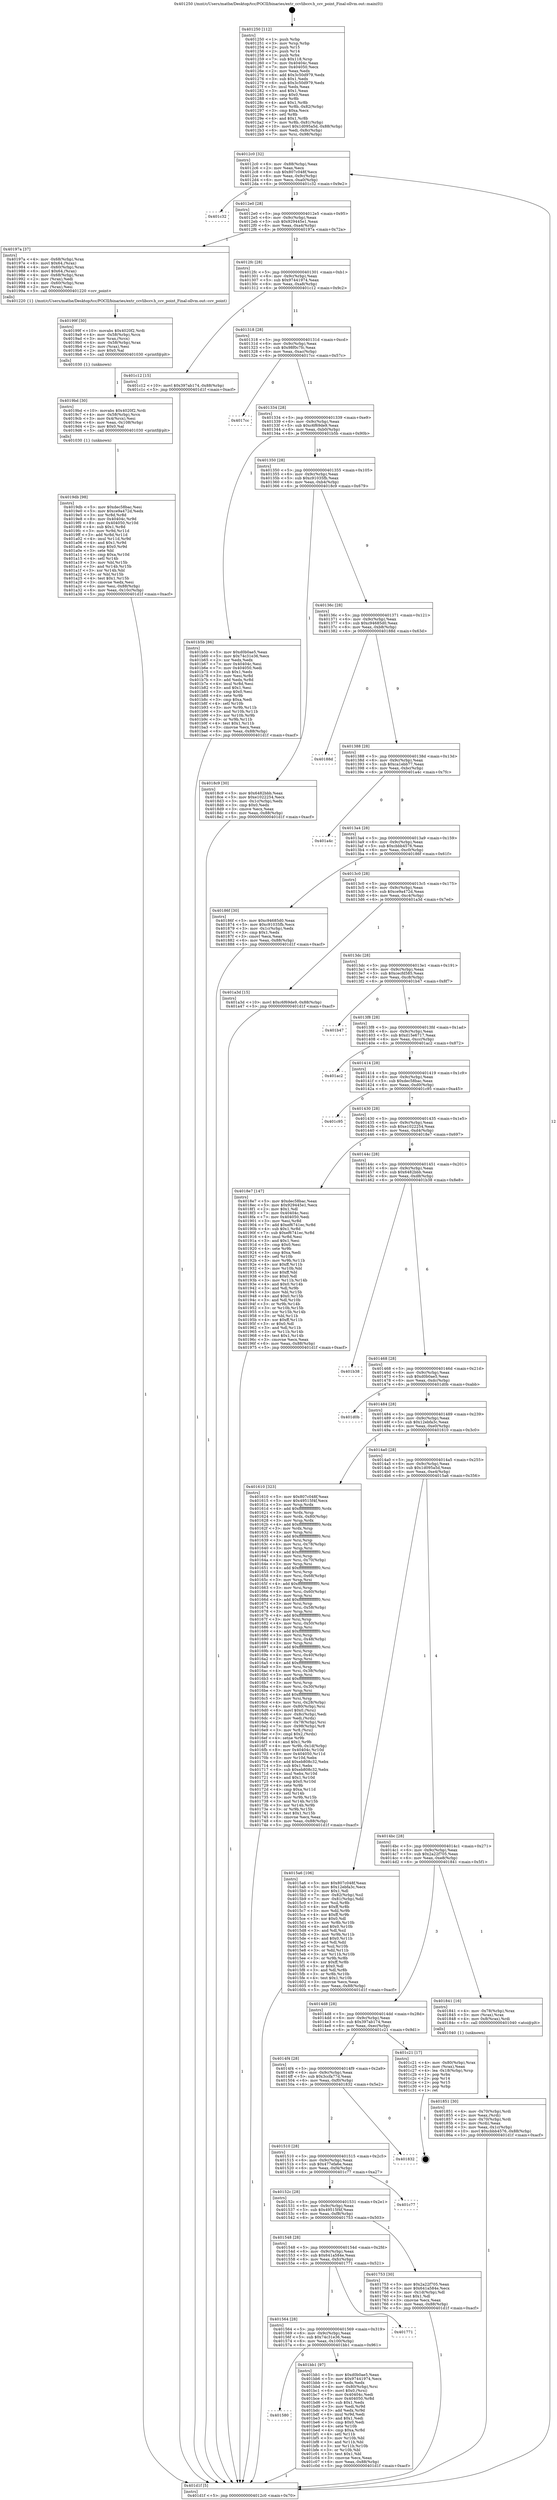 digraph "0x401250" {
  label = "0x401250 (/mnt/c/Users/mathe/Desktop/tcc/POCII/binaries/extr_ccvlibccv.h_ccv_point_Final-ollvm.out::main(0))"
  labelloc = "t"
  node[shape=record]

  Entry [label="",width=0.3,height=0.3,shape=circle,fillcolor=black,style=filled]
  "0x4012c0" [label="{
     0x4012c0 [32]\l
     | [instrs]\l
     &nbsp;&nbsp;0x4012c0 \<+6\>: mov -0x88(%rbp),%eax\l
     &nbsp;&nbsp;0x4012c6 \<+2\>: mov %eax,%ecx\l
     &nbsp;&nbsp;0x4012c8 \<+6\>: sub $0x807c048f,%ecx\l
     &nbsp;&nbsp;0x4012ce \<+6\>: mov %eax,-0x9c(%rbp)\l
     &nbsp;&nbsp;0x4012d4 \<+6\>: mov %ecx,-0xa0(%rbp)\l
     &nbsp;&nbsp;0x4012da \<+6\>: je 0000000000401c32 \<main+0x9e2\>\l
  }"]
  "0x401c32" [label="{
     0x401c32\l
  }", style=dashed]
  "0x4012e0" [label="{
     0x4012e0 [28]\l
     | [instrs]\l
     &nbsp;&nbsp;0x4012e0 \<+5\>: jmp 00000000004012e5 \<main+0x95\>\l
     &nbsp;&nbsp;0x4012e5 \<+6\>: mov -0x9c(%rbp),%eax\l
     &nbsp;&nbsp;0x4012eb \<+5\>: sub $0x929445e1,%eax\l
     &nbsp;&nbsp;0x4012f0 \<+6\>: mov %eax,-0xa4(%rbp)\l
     &nbsp;&nbsp;0x4012f6 \<+6\>: je 000000000040197a \<main+0x72a\>\l
  }"]
  Exit [label="",width=0.3,height=0.3,shape=circle,fillcolor=black,style=filled,peripheries=2]
  "0x40197a" [label="{
     0x40197a [37]\l
     | [instrs]\l
     &nbsp;&nbsp;0x40197a \<+4\>: mov -0x68(%rbp),%rax\l
     &nbsp;&nbsp;0x40197e \<+6\>: movl $0x64,(%rax)\l
     &nbsp;&nbsp;0x401984 \<+4\>: mov -0x60(%rbp),%rax\l
     &nbsp;&nbsp;0x401988 \<+6\>: movl $0x64,(%rax)\l
     &nbsp;&nbsp;0x40198e \<+4\>: mov -0x68(%rbp),%rax\l
     &nbsp;&nbsp;0x401992 \<+2\>: mov (%rax),%edi\l
     &nbsp;&nbsp;0x401994 \<+4\>: mov -0x60(%rbp),%rax\l
     &nbsp;&nbsp;0x401998 \<+2\>: mov (%rax),%esi\l
     &nbsp;&nbsp;0x40199a \<+5\>: call 0000000000401220 \<ccv_point\>\l
     | [calls]\l
     &nbsp;&nbsp;0x401220 \{1\} (/mnt/c/Users/mathe/Desktop/tcc/POCII/binaries/extr_ccvlibccv.h_ccv_point_Final-ollvm.out::ccv_point)\l
  }"]
  "0x4012fc" [label="{
     0x4012fc [28]\l
     | [instrs]\l
     &nbsp;&nbsp;0x4012fc \<+5\>: jmp 0000000000401301 \<main+0xb1\>\l
     &nbsp;&nbsp;0x401301 \<+6\>: mov -0x9c(%rbp),%eax\l
     &nbsp;&nbsp;0x401307 \<+5\>: sub $0x97441974,%eax\l
     &nbsp;&nbsp;0x40130c \<+6\>: mov %eax,-0xa8(%rbp)\l
     &nbsp;&nbsp;0x401312 \<+6\>: je 0000000000401c12 \<main+0x9c2\>\l
  }"]
  "0x401580" [label="{
     0x401580\l
  }", style=dashed]
  "0x401c12" [label="{
     0x401c12 [15]\l
     | [instrs]\l
     &nbsp;&nbsp;0x401c12 \<+10\>: movl $0x397ab174,-0x88(%rbp)\l
     &nbsp;&nbsp;0x401c1c \<+5\>: jmp 0000000000401d1f \<main+0xacf\>\l
  }"]
  "0x401318" [label="{
     0x401318 [28]\l
     | [instrs]\l
     &nbsp;&nbsp;0x401318 \<+5\>: jmp 000000000040131d \<main+0xcd\>\l
     &nbsp;&nbsp;0x40131d \<+6\>: mov -0x9c(%rbp),%eax\l
     &nbsp;&nbsp;0x401323 \<+5\>: sub $0x98f0c7fc,%eax\l
     &nbsp;&nbsp;0x401328 \<+6\>: mov %eax,-0xac(%rbp)\l
     &nbsp;&nbsp;0x40132e \<+6\>: je 00000000004017cc \<main+0x57c\>\l
  }"]
  "0x401bb1" [label="{
     0x401bb1 [97]\l
     | [instrs]\l
     &nbsp;&nbsp;0x401bb1 \<+5\>: mov $0xd0b0ae5,%eax\l
     &nbsp;&nbsp;0x401bb6 \<+5\>: mov $0x97441974,%ecx\l
     &nbsp;&nbsp;0x401bbb \<+2\>: xor %edx,%edx\l
     &nbsp;&nbsp;0x401bbd \<+4\>: mov -0x80(%rbp),%rsi\l
     &nbsp;&nbsp;0x401bc1 \<+6\>: movl $0x0,(%rsi)\l
     &nbsp;&nbsp;0x401bc7 \<+7\>: mov 0x40404c,%edi\l
     &nbsp;&nbsp;0x401bce \<+8\>: mov 0x404050,%r8d\l
     &nbsp;&nbsp;0x401bd6 \<+3\>: sub $0x1,%edx\l
     &nbsp;&nbsp;0x401bd9 \<+3\>: mov %edi,%r9d\l
     &nbsp;&nbsp;0x401bdc \<+3\>: add %edx,%r9d\l
     &nbsp;&nbsp;0x401bdf \<+4\>: imul %r9d,%edi\l
     &nbsp;&nbsp;0x401be3 \<+3\>: and $0x1,%edi\l
     &nbsp;&nbsp;0x401be6 \<+3\>: cmp $0x0,%edi\l
     &nbsp;&nbsp;0x401be9 \<+4\>: sete %r10b\l
     &nbsp;&nbsp;0x401bed \<+4\>: cmp $0xa,%r8d\l
     &nbsp;&nbsp;0x401bf1 \<+4\>: setl %r11b\l
     &nbsp;&nbsp;0x401bf5 \<+3\>: mov %r10b,%bl\l
     &nbsp;&nbsp;0x401bf8 \<+3\>: and %r11b,%bl\l
     &nbsp;&nbsp;0x401bfb \<+3\>: xor %r11b,%r10b\l
     &nbsp;&nbsp;0x401bfe \<+3\>: or %r10b,%bl\l
     &nbsp;&nbsp;0x401c01 \<+3\>: test $0x1,%bl\l
     &nbsp;&nbsp;0x401c04 \<+3\>: cmovne %ecx,%eax\l
     &nbsp;&nbsp;0x401c07 \<+6\>: mov %eax,-0x88(%rbp)\l
     &nbsp;&nbsp;0x401c0d \<+5\>: jmp 0000000000401d1f \<main+0xacf\>\l
  }"]
  "0x4017cc" [label="{
     0x4017cc\l
  }", style=dashed]
  "0x401334" [label="{
     0x401334 [28]\l
     | [instrs]\l
     &nbsp;&nbsp;0x401334 \<+5\>: jmp 0000000000401339 \<main+0xe9\>\l
     &nbsp;&nbsp;0x401339 \<+6\>: mov -0x9c(%rbp),%eax\l
     &nbsp;&nbsp;0x40133f \<+5\>: sub $0xc6f69de9,%eax\l
     &nbsp;&nbsp;0x401344 \<+6\>: mov %eax,-0xb0(%rbp)\l
     &nbsp;&nbsp;0x40134a \<+6\>: je 0000000000401b5b \<main+0x90b\>\l
  }"]
  "0x401564" [label="{
     0x401564 [28]\l
     | [instrs]\l
     &nbsp;&nbsp;0x401564 \<+5\>: jmp 0000000000401569 \<main+0x319\>\l
     &nbsp;&nbsp;0x401569 \<+6\>: mov -0x9c(%rbp),%eax\l
     &nbsp;&nbsp;0x40156f \<+5\>: sub $0x74c31e36,%eax\l
     &nbsp;&nbsp;0x401574 \<+6\>: mov %eax,-0x100(%rbp)\l
     &nbsp;&nbsp;0x40157a \<+6\>: je 0000000000401bb1 \<main+0x961\>\l
  }"]
  "0x401b5b" [label="{
     0x401b5b [86]\l
     | [instrs]\l
     &nbsp;&nbsp;0x401b5b \<+5\>: mov $0xd0b0ae5,%eax\l
     &nbsp;&nbsp;0x401b60 \<+5\>: mov $0x74c31e36,%ecx\l
     &nbsp;&nbsp;0x401b65 \<+2\>: xor %edx,%edx\l
     &nbsp;&nbsp;0x401b67 \<+7\>: mov 0x40404c,%esi\l
     &nbsp;&nbsp;0x401b6e \<+7\>: mov 0x404050,%edi\l
     &nbsp;&nbsp;0x401b75 \<+3\>: sub $0x1,%edx\l
     &nbsp;&nbsp;0x401b78 \<+3\>: mov %esi,%r8d\l
     &nbsp;&nbsp;0x401b7b \<+3\>: add %edx,%r8d\l
     &nbsp;&nbsp;0x401b7e \<+4\>: imul %r8d,%esi\l
     &nbsp;&nbsp;0x401b82 \<+3\>: and $0x1,%esi\l
     &nbsp;&nbsp;0x401b85 \<+3\>: cmp $0x0,%esi\l
     &nbsp;&nbsp;0x401b88 \<+4\>: sete %r9b\l
     &nbsp;&nbsp;0x401b8c \<+3\>: cmp $0xa,%edi\l
     &nbsp;&nbsp;0x401b8f \<+4\>: setl %r10b\l
     &nbsp;&nbsp;0x401b93 \<+3\>: mov %r9b,%r11b\l
     &nbsp;&nbsp;0x401b96 \<+3\>: and %r10b,%r11b\l
     &nbsp;&nbsp;0x401b99 \<+3\>: xor %r10b,%r9b\l
     &nbsp;&nbsp;0x401b9c \<+3\>: or %r9b,%r11b\l
     &nbsp;&nbsp;0x401b9f \<+4\>: test $0x1,%r11b\l
     &nbsp;&nbsp;0x401ba3 \<+3\>: cmovne %ecx,%eax\l
     &nbsp;&nbsp;0x401ba6 \<+6\>: mov %eax,-0x88(%rbp)\l
     &nbsp;&nbsp;0x401bac \<+5\>: jmp 0000000000401d1f \<main+0xacf\>\l
  }"]
  "0x401350" [label="{
     0x401350 [28]\l
     | [instrs]\l
     &nbsp;&nbsp;0x401350 \<+5\>: jmp 0000000000401355 \<main+0x105\>\l
     &nbsp;&nbsp;0x401355 \<+6\>: mov -0x9c(%rbp),%eax\l
     &nbsp;&nbsp;0x40135b \<+5\>: sub $0xc91035fb,%eax\l
     &nbsp;&nbsp;0x401360 \<+6\>: mov %eax,-0xb4(%rbp)\l
     &nbsp;&nbsp;0x401366 \<+6\>: je 00000000004018c9 \<main+0x679\>\l
  }"]
  "0x401771" [label="{
     0x401771\l
  }", style=dashed]
  "0x4018c9" [label="{
     0x4018c9 [30]\l
     | [instrs]\l
     &nbsp;&nbsp;0x4018c9 \<+5\>: mov $0x6482bbb,%eax\l
     &nbsp;&nbsp;0x4018ce \<+5\>: mov $0xe1022254,%ecx\l
     &nbsp;&nbsp;0x4018d3 \<+3\>: mov -0x1c(%rbp),%edx\l
     &nbsp;&nbsp;0x4018d6 \<+3\>: cmp $0x0,%edx\l
     &nbsp;&nbsp;0x4018d9 \<+3\>: cmove %ecx,%eax\l
     &nbsp;&nbsp;0x4018dc \<+6\>: mov %eax,-0x88(%rbp)\l
     &nbsp;&nbsp;0x4018e2 \<+5\>: jmp 0000000000401d1f \<main+0xacf\>\l
  }"]
  "0x40136c" [label="{
     0x40136c [28]\l
     | [instrs]\l
     &nbsp;&nbsp;0x40136c \<+5\>: jmp 0000000000401371 \<main+0x121\>\l
     &nbsp;&nbsp;0x401371 \<+6\>: mov -0x9c(%rbp),%eax\l
     &nbsp;&nbsp;0x401377 \<+5\>: sub $0xc94685d0,%eax\l
     &nbsp;&nbsp;0x40137c \<+6\>: mov %eax,-0xb8(%rbp)\l
     &nbsp;&nbsp;0x401382 \<+6\>: je 000000000040188d \<main+0x63d\>\l
  }"]
  "0x4019db" [label="{
     0x4019db [98]\l
     | [instrs]\l
     &nbsp;&nbsp;0x4019db \<+5\>: mov $0xdec58bac,%esi\l
     &nbsp;&nbsp;0x4019e0 \<+5\>: mov $0xce9a472d,%edx\l
     &nbsp;&nbsp;0x4019e5 \<+3\>: xor %r8d,%r8d\l
     &nbsp;&nbsp;0x4019e8 \<+8\>: mov 0x40404c,%r9d\l
     &nbsp;&nbsp;0x4019f0 \<+8\>: mov 0x404050,%r10d\l
     &nbsp;&nbsp;0x4019f8 \<+4\>: sub $0x1,%r8d\l
     &nbsp;&nbsp;0x4019fc \<+3\>: mov %r9d,%r11d\l
     &nbsp;&nbsp;0x4019ff \<+3\>: add %r8d,%r11d\l
     &nbsp;&nbsp;0x401a02 \<+4\>: imul %r11d,%r9d\l
     &nbsp;&nbsp;0x401a06 \<+4\>: and $0x1,%r9d\l
     &nbsp;&nbsp;0x401a0a \<+4\>: cmp $0x0,%r9d\l
     &nbsp;&nbsp;0x401a0e \<+3\>: sete %bl\l
     &nbsp;&nbsp;0x401a11 \<+4\>: cmp $0xa,%r10d\l
     &nbsp;&nbsp;0x401a15 \<+4\>: setl %r14b\l
     &nbsp;&nbsp;0x401a19 \<+3\>: mov %bl,%r15b\l
     &nbsp;&nbsp;0x401a1c \<+3\>: and %r14b,%r15b\l
     &nbsp;&nbsp;0x401a1f \<+3\>: xor %r14b,%bl\l
     &nbsp;&nbsp;0x401a22 \<+3\>: or %bl,%r15b\l
     &nbsp;&nbsp;0x401a25 \<+4\>: test $0x1,%r15b\l
     &nbsp;&nbsp;0x401a29 \<+3\>: cmovne %edx,%esi\l
     &nbsp;&nbsp;0x401a2c \<+6\>: mov %esi,-0x88(%rbp)\l
     &nbsp;&nbsp;0x401a32 \<+6\>: mov %eax,-0x10c(%rbp)\l
     &nbsp;&nbsp;0x401a38 \<+5\>: jmp 0000000000401d1f \<main+0xacf\>\l
  }"]
  "0x40188d" [label="{
     0x40188d\l
  }", style=dashed]
  "0x401388" [label="{
     0x401388 [28]\l
     | [instrs]\l
     &nbsp;&nbsp;0x401388 \<+5\>: jmp 000000000040138d \<main+0x13d\>\l
     &nbsp;&nbsp;0x40138d \<+6\>: mov -0x9c(%rbp),%eax\l
     &nbsp;&nbsp;0x401393 \<+5\>: sub $0xca1ebb77,%eax\l
     &nbsp;&nbsp;0x401398 \<+6\>: mov %eax,-0xbc(%rbp)\l
     &nbsp;&nbsp;0x40139e \<+6\>: je 0000000000401a4c \<main+0x7fc\>\l
  }"]
  "0x4019bd" [label="{
     0x4019bd [30]\l
     | [instrs]\l
     &nbsp;&nbsp;0x4019bd \<+10\>: movabs $0x4020f2,%rdi\l
     &nbsp;&nbsp;0x4019c7 \<+4\>: mov -0x58(%rbp),%rcx\l
     &nbsp;&nbsp;0x4019cb \<+3\>: mov 0x4(%rcx),%esi\l
     &nbsp;&nbsp;0x4019ce \<+6\>: mov %eax,-0x108(%rbp)\l
     &nbsp;&nbsp;0x4019d4 \<+2\>: mov $0x0,%al\l
     &nbsp;&nbsp;0x4019d6 \<+5\>: call 0000000000401030 \<printf@plt\>\l
     | [calls]\l
     &nbsp;&nbsp;0x401030 \{1\} (unknown)\l
  }"]
  "0x401a4c" [label="{
     0x401a4c\l
  }", style=dashed]
  "0x4013a4" [label="{
     0x4013a4 [28]\l
     | [instrs]\l
     &nbsp;&nbsp;0x4013a4 \<+5\>: jmp 00000000004013a9 \<main+0x159\>\l
     &nbsp;&nbsp;0x4013a9 \<+6\>: mov -0x9c(%rbp),%eax\l
     &nbsp;&nbsp;0x4013af \<+5\>: sub $0xcbbb4576,%eax\l
     &nbsp;&nbsp;0x4013b4 \<+6\>: mov %eax,-0xc0(%rbp)\l
     &nbsp;&nbsp;0x4013ba \<+6\>: je 000000000040186f \<main+0x61f\>\l
  }"]
  "0x40199f" [label="{
     0x40199f [30]\l
     | [instrs]\l
     &nbsp;&nbsp;0x40199f \<+10\>: movabs $0x4020f2,%rdi\l
     &nbsp;&nbsp;0x4019a9 \<+4\>: mov -0x58(%rbp),%rcx\l
     &nbsp;&nbsp;0x4019ad \<+3\>: mov %rax,(%rcx)\l
     &nbsp;&nbsp;0x4019b0 \<+4\>: mov -0x58(%rbp),%rax\l
     &nbsp;&nbsp;0x4019b4 \<+2\>: mov (%rax),%esi\l
     &nbsp;&nbsp;0x4019b6 \<+2\>: mov $0x0,%al\l
     &nbsp;&nbsp;0x4019b8 \<+5\>: call 0000000000401030 \<printf@plt\>\l
     | [calls]\l
     &nbsp;&nbsp;0x401030 \{1\} (unknown)\l
  }"]
  "0x40186f" [label="{
     0x40186f [30]\l
     | [instrs]\l
     &nbsp;&nbsp;0x40186f \<+5\>: mov $0xc94685d0,%eax\l
     &nbsp;&nbsp;0x401874 \<+5\>: mov $0xc91035fb,%ecx\l
     &nbsp;&nbsp;0x401879 \<+3\>: mov -0x1c(%rbp),%edx\l
     &nbsp;&nbsp;0x40187c \<+3\>: cmp $0x1,%edx\l
     &nbsp;&nbsp;0x40187f \<+3\>: cmovl %ecx,%eax\l
     &nbsp;&nbsp;0x401882 \<+6\>: mov %eax,-0x88(%rbp)\l
     &nbsp;&nbsp;0x401888 \<+5\>: jmp 0000000000401d1f \<main+0xacf\>\l
  }"]
  "0x4013c0" [label="{
     0x4013c0 [28]\l
     | [instrs]\l
     &nbsp;&nbsp;0x4013c0 \<+5\>: jmp 00000000004013c5 \<main+0x175\>\l
     &nbsp;&nbsp;0x4013c5 \<+6\>: mov -0x9c(%rbp),%eax\l
     &nbsp;&nbsp;0x4013cb \<+5\>: sub $0xce9a472d,%eax\l
     &nbsp;&nbsp;0x4013d0 \<+6\>: mov %eax,-0xc4(%rbp)\l
     &nbsp;&nbsp;0x4013d6 \<+6\>: je 0000000000401a3d \<main+0x7ed\>\l
  }"]
  "0x401851" [label="{
     0x401851 [30]\l
     | [instrs]\l
     &nbsp;&nbsp;0x401851 \<+4\>: mov -0x70(%rbp),%rdi\l
     &nbsp;&nbsp;0x401855 \<+2\>: mov %eax,(%rdi)\l
     &nbsp;&nbsp;0x401857 \<+4\>: mov -0x70(%rbp),%rdi\l
     &nbsp;&nbsp;0x40185b \<+2\>: mov (%rdi),%eax\l
     &nbsp;&nbsp;0x40185d \<+3\>: mov %eax,-0x1c(%rbp)\l
     &nbsp;&nbsp;0x401860 \<+10\>: movl $0xcbbb4576,-0x88(%rbp)\l
     &nbsp;&nbsp;0x40186a \<+5\>: jmp 0000000000401d1f \<main+0xacf\>\l
  }"]
  "0x401a3d" [label="{
     0x401a3d [15]\l
     | [instrs]\l
     &nbsp;&nbsp;0x401a3d \<+10\>: movl $0xc6f69de9,-0x88(%rbp)\l
     &nbsp;&nbsp;0x401a47 \<+5\>: jmp 0000000000401d1f \<main+0xacf\>\l
  }"]
  "0x4013dc" [label="{
     0x4013dc [28]\l
     | [instrs]\l
     &nbsp;&nbsp;0x4013dc \<+5\>: jmp 00000000004013e1 \<main+0x191\>\l
     &nbsp;&nbsp;0x4013e1 \<+6\>: mov -0x9c(%rbp),%eax\l
     &nbsp;&nbsp;0x4013e7 \<+5\>: sub $0xcecfd585,%eax\l
     &nbsp;&nbsp;0x4013ec \<+6\>: mov %eax,-0xc8(%rbp)\l
     &nbsp;&nbsp;0x4013f2 \<+6\>: je 0000000000401b47 \<main+0x8f7\>\l
  }"]
  "0x401548" [label="{
     0x401548 [28]\l
     | [instrs]\l
     &nbsp;&nbsp;0x401548 \<+5\>: jmp 000000000040154d \<main+0x2fd\>\l
     &nbsp;&nbsp;0x40154d \<+6\>: mov -0x9c(%rbp),%eax\l
     &nbsp;&nbsp;0x401553 \<+5\>: sub $0x641a584e,%eax\l
     &nbsp;&nbsp;0x401558 \<+6\>: mov %eax,-0xfc(%rbp)\l
     &nbsp;&nbsp;0x40155e \<+6\>: je 0000000000401771 \<main+0x521\>\l
  }"]
  "0x401b47" [label="{
     0x401b47\l
  }", style=dashed]
  "0x4013f8" [label="{
     0x4013f8 [28]\l
     | [instrs]\l
     &nbsp;&nbsp;0x4013f8 \<+5\>: jmp 00000000004013fd \<main+0x1ad\>\l
     &nbsp;&nbsp;0x4013fd \<+6\>: mov -0x9c(%rbp),%eax\l
     &nbsp;&nbsp;0x401403 \<+5\>: sub $0xd15e6717,%eax\l
     &nbsp;&nbsp;0x401408 \<+6\>: mov %eax,-0xcc(%rbp)\l
     &nbsp;&nbsp;0x40140e \<+6\>: je 0000000000401ac2 \<main+0x872\>\l
  }"]
  "0x401753" [label="{
     0x401753 [30]\l
     | [instrs]\l
     &nbsp;&nbsp;0x401753 \<+5\>: mov $0x2a22f705,%eax\l
     &nbsp;&nbsp;0x401758 \<+5\>: mov $0x641a584e,%ecx\l
     &nbsp;&nbsp;0x40175d \<+3\>: mov -0x1d(%rbp),%dl\l
     &nbsp;&nbsp;0x401760 \<+3\>: test $0x1,%dl\l
     &nbsp;&nbsp;0x401763 \<+3\>: cmovne %ecx,%eax\l
     &nbsp;&nbsp;0x401766 \<+6\>: mov %eax,-0x88(%rbp)\l
     &nbsp;&nbsp;0x40176c \<+5\>: jmp 0000000000401d1f \<main+0xacf\>\l
  }"]
  "0x401ac2" [label="{
     0x401ac2\l
  }", style=dashed]
  "0x401414" [label="{
     0x401414 [28]\l
     | [instrs]\l
     &nbsp;&nbsp;0x401414 \<+5\>: jmp 0000000000401419 \<main+0x1c9\>\l
     &nbsp;&nbsp;0x401419 \<+6\>: mov -0x9c(%rbp),%eax\l
     &nbsp;&nbsp;0x40141f \<+5\>: sub $0xdec58bac,%eax\l
     &nbsp;&nbsp;0x401424 \<+6\>: mov %eax,-0xd0(%rbp)\l
     &nbsp;&nbsp;0x40142a \<+6\>: je 0000000000401c95 \<main+0xa45\>\l
  }"]
  "0x40152c" [label="{
     0x40152c [28]\l
     | [instrs]\l
     &nbsp;&nbsp;0x40152c \<+5\>: jmp 0000000000401531 \<main+0x2e1\>\l
     &nbsp;&nbsp;0x401531 \<+6\>: mov -0x9c(%rbp),%eax\l
     &nbsp;&nbsp;0x401537 \<+5\>: sub $0x49515f4f,%eax\l
     &nbsp;&nbsp;0x40153c \<+6\>: mov %eax,-0xf8(%rbp)\l
     &nbsp;&nbsp;0x401542 \<+6\>: je 0000000000401753 \<main+0x503\>\l
  }"]
  "0x401c95" [label="{
     0x401c95\l
  }", style=dashed]
  "0x401430" [label="{
     0x401430 [28]\l
     | [instrs]\l
     &nbsp;&nbsp;0x401430 \<+5\>: jmp 0000000000401435 \<main+0x1e5\>\l
     &nbsp;&nbsp;0x401435 \<+6\>: mov -0x9c(%rbp),%eax\l
     &nbsp;&nbsp;0x40143b \<+5\>: sub $0xe1022254,%eax\l
     &nbsp;&nbsp;0x401440 \<+6\>: mov %eax,-0xd4(%rbp)\l
     &nbsp;&nbsp;0x401446 \<+6\>: je 00000000004018e7 \<main+0x697\>\l
  }"]
  "0x401c77" [label="{
     0x401c77\l
  }", style=dashed]
  "0x4018e7" [label="{
     0x4018e7 [147]\l
     | [instrs]\l
     &nbsp;&nbsp;0x4018e7 \<+5\>: mov $0xdec58bac,%eax\l
     &nbsp;&nbsp;0x4018ec \<+5\>: mov $0x929445e1,%ecx\l
     &nbsp;&nbsp;0x4018f1 \<+2\>: mov $0x1,%dl\l
     &nbsp;&nbsp;0x4018f3 \<+7\>: mov 0x40404c,%esi\l
     &nbsp;&nbsp;0x4018fa \<+7\>: mov 0x404050,%edi\l
     &nbsp;&nbsp;0x401901 \<+3\>: mov %esi,%r8d\l
     &nbsp;&nbsp;0x401904 \<+7\>: add $0xef6741ec,%r8d\l
     &nbsp;&nbsp;0x40190b \<+4\>: sub $0x1,%r8d\l
     &nbsp;&nbsp;0x40190f \<+7\>: sub $0xef6741ec,%r8d\l
     &nbsp;&nbsp;0x401916 \<+4\>: imul %r8d,%esi\l
     &nbsp;&nbsp;0x40191a \<+3\>: and $0x1,%esi\l
     &nbsp;&nbsp;0x40191d \<+3\>: cmp $0x0,%esi\l
     &nbsp;&nbsp;0x401920 \<+4\>: sete %r9b\l
     &nbsp;&nbsp;0x401924 \<+3\>: cmp $0xa,%edi\l
     &nbsp;&nbsp;0x401927 \<+4\>: setl %r10b\l
     &nbsp;&nbsp;0x40192b \<+3\>: mov %r9b,%r11b\l
     &nbsp;&nbsp;0x40192e \<+4\>: xor $0xff,%r11b\l
     &nbsp;&nbsp;0x401932 \<+3\>: mov %r10b,%bl\l
     &nbsp;&nbsp;0x401935 \<+3\>: xor $0xff,%bl\l
     &nbsp;&nbsp;0x401938 \<+3\>: xor $0x0,%dl\l
     &nbsp;&nbsp;0x40193b \<+3\>: mov %r11b,%r14b\l
     &nbsp;&nbsp;0x40193e \<+4\>: and $0x0,%r14b\l
     &nbsp;&nbsp;0x401942 \<+3\>: and %dl,%r9b\l
     &nbsp;&nbsp;0x401945 \<+3\>: mov %bl,%r15b\l
     &nbsp;&nbsp;0x401948 \<+4\>: and $0x0,%r15b\l
     &nbsp;&nbsp;0x40194c \<+3\>: and %dl,%r10b\l
     &nbsp;&nbsp;0x40194f \<+3\>: or %r9b,%r14b\l
     &nbsp;&nbsp;0x401952 \<+3\>: or %r10b,%r15b\l
     &nbsp;&nbsp;0x401955 \<+3\>: xor %r15b,%r14b\l
     &nbsp;&nbsp;0x401958 \<+3\>: or %bl,%r11b\l
     &nbsp;&nbsp;0x40195b \<+4\>: xor $0xff,%r11b\l
     &nbsp;&nbsp;0x40195f \<+3\>: or $0x0,%dl\l
     &nbsp;&nbsp;0x401962 \<+3\>: and %dl,%r11b\l
     &nbsp;&nbsp;0x401965 \<+3\>: or %r11b,%r14b\l
     &nbsp;&nbsp;0x401968 \<+4\>: test $0x1,%r14b\l
     &nbsp;&nbsp;0x40196c \<+3\>: cmovne %ecx,%eax\l
     &nbsp;&nbsp;0x40196f \<+6\>: mov %eax,-0x88(%rbp)\l
     &nbsp;&nbsp;0x401975 \<+5\>: jmp 0000000000401d1f \<main+0xacf\>\l
  }"]
  "0x40144c" [label="{
     0x40144c [28]\l
     | [instrs]\l
     &nbsp;&nbsp;0x40144c \<+5\>: jmp 0000000000401451 \<main+0x201\>\l
     &nbsp;&nbsp;0x401451 \<+6\>: mov -0x9c(%rbp),%eax\l
     &nbsp;&nbsp;0x401457 \<+5\>: sub $0x6482bbb,%eax\l
     &nbsp;&nbsp;0x40145c \<+6\>: mov %eax,-0xd8(%rbp)\l
     &nbsp;&nbsp;0x401462 \<+6\>: je 0000000000401b38 \<main+0x8e8\>\l
  }"]
  "0x401510" [label="{
     0x401510 [28]\l
     | [instrs]\l
     &nbsp;&nbsp;0x401510 \<+5\>: jmp 0000000000401515 \<main+0x2c5\>\l
     &nbsp;&nbsp;0x401515 \<+6\>: mov -0x9c(%rbp),%eax\l
     &nbsp;&nbsp;0x40151b \<+5\>: sub $0x477efa6e,%eax\l
     &nbsp;&nbsp;0x401520 \<+6\>: mov %eax,-0xf4(%rbp)\l
     &nbsp;&nbsp;0x401526 \<+6\>: je 0000000000401c77 \<main+0xa27\>\l
  }"]
  "0x401b38" [label="{
     0x401b38\l
  }", style=dashed]
  "0x401468" [label="{
     0x401468 [28]\l
     | [instrs]\l
     &nbsp;&nbsp;0x401468 \<+5\>: jmp 000000000040146d \<main+0x21d\>\l
     &nbsp;&nbsp;0x40146d \<+6\>: mov -0x9c(%rbp),%eax\l
     &nbsp;&nbsp;0x401473 \<+5\>: sub $0xd0b0ae5,%eax\l
     &nbsp;&nbsp;0x401478 \<+6\>: mov %eax,-0xdc(%rbp)\l
     &nbsp;&nbsp;0x40147e \<+6\>: je 0000000000401d0b \<main+0xabb\>\l
  }"]
  "0x401832" [label="{
     0x401832\l
  }", style=dashed]
  "0x401d0b" [label="{
     0x401d0b\l
  }", style=dashed]
  "0x401484" [label="{
     0x401484 [28]\l
     | [instrs]\l
     &nbsp;&nbsp;0x401484 \<+5\>: jmp 0000000000401489 \<main+0x239\>\l
     &nbsp;&nbsp;0x401489 \<+6\>: mov -0x9c(%rbp),%eax\l
     &nbsp;&nbsp;0x40148f \<+5\>: sub $0x12ebfa3c,%eax\l
     &nbsp;&nbsp;0x401494 \<+6\>: mov %eax,-0xe0(%rbp)\l
     &nbsp;&nbsp;0x40149a \<+6\>: je 0000000000401610 \<main+0x3c0\>\l
  }"]
  "0x4014f4" [label="{
     0x4014f4 [28]\l
     | [instrs]\l
     &nbsp;&nbsp;0x4014f4 \<+5\>: jmp 00000000004014f9 \<main+0x2a9\>\l
     &nbsp;&nbsp;0x4014f9 \<+6\>: mov -0x9c(%rbp),%eax\l
     &nbsp;&nbsp;0x4014ff \<+5\>: sub $0x3ccfa77d,%eax\l
     &nbsp;&nbsp;0x401504 \<+6\>: mov %eax,-0xf0(%rbp)\l
     &nbsp;&nbsp;0x40150a \<+6\>: je 0000000000401832 \<main+0x5e2\>\l
  }"]
  "0x401610" [label="{
     0x401610 [323]\l
     | [instrs]\l
     &nbsp;&nbsp;0x401610 \<+5\>: mov $0x807c048f,%eax\l
     &nbsp;&nbsp;0x401615 \<+5\>: mov $0x49515f4f,%ecx\l
     &nbsp;&nbsp;0x40161a \<+3\>: mov %rsp,%rdx\l
     &nbsp;&nbsp;0x40161d \<+4\>: add $0xfffffffffffffff0,%rdx\l
     &nbsp;&nbsp;0x401621 \<+3\>: mov %rdx,%rsp\l
     &nbsp;&nbsp;0x401624 \<+4\>: mov %rdx,-0x80(%rbp)\l
     &nbsp;&nbsp;0x401628 \<+3\>: mov %rsp,%rdx\l
     &nbsp;&nbsp;0x40162b \<+4\>: add $0xfffffffffffffff0,%rdx\l
     &nbsp;&nbsp;0x40162f \<+3\>: mov %rdx,%rsp\l
     &nbsp;&nbsp;0x401632 \<+3\>: mov %rsp,%rsi\l
     &nbsp;&nbsp;0x401635 \<+4\>: add $0xfffffffffffffff0,%rsi\l
     &nbsp;&nbsp;0x401639 \<+3\>: mov %rsi,%rsp\l
     &nbsp;&nbsp;0x40163c \<+4\>: mov %rsi,-0x78(%rbp)\l
     &nbsp;&nbsp;0x401640 \<+3\>: mov %rsp,%rsi\l
     &nbsp;&nbsp;0x401643 \<+4\>: add $0xfffffffffffffff0,%rsi\l
     &nbsp;&nbsp;0x401647 \<+3\>: mov %rsi,%rsp\l
     &nbsp;&nbsp;0x40164a \<+4\>: mov %rsi,-0x70(%rbp)\l
     &nbsp;&nbsp;0x40164e \<+3\>: mov %rsp,%rsi\l
     &nbsp;&nbsp;0x401651 \<+4\>: add $0xfffffffffffffff0,%rsi\l
     &nbsp;&nbsp;0x401655 \<+3\>: mov %rsi,%rsp\l
     &nbsp;&nbsp;0x401658 \<+4\>: mov %rsi,-0x68(%rbp)\l
     &nbsp;&nbsp;0x40165c \<+3\>: mov %rsp,%rsi\l
     &nbsp;&nbsp;0x40165f \<+4\>: add $0xfffffffffffffff0,%rsi\l
     &nbsp;&nbsp;0x401663 \<+3\>: mov %rsi,%rsp\l
     &nbsp;&nbsp;0x401666 \<+4\>: mov %rsi,-0x60(%rbp)\l
     &nbsp;&nbsp;0x40166a \<+3\>: mov %rsp,%rsi\l
     &nbsp;&nbsp;0x40166d \<+4\>: add $0xfffffffffffffff0,%rsi\l
     &nbsp;&nbsp;0x401671 \<+3\>: mov %rsi,%rsp\l
     &nbsp;&nbsp;0x401674 \<+4\>: mov %rsi,-0x58(%rbp)\l
     &nbsp;&nbsp;0x401678 \<+3\>: mov %rsp,%rsi\l
     &nbsp;&nbsp;0x40167b \<+4\>: add $0xfffffffffffffff0,%rsi\l
     &nbsp;&nbsp;0x40167f \<+3\>: mov %rsi,%rsp\l
     &nbsp;&nbsp;0x401682 \<+4\>: mov %rsi,-0x50(%rbp)\l
     &nbsp;&nbsp;0x401686 \<+3\>: mov %rsp,%rsi\l
     &nbsp;&nbsp;0x401689 \<+4\>: add $0xfffffffffffffff0,%rsi\l
     &nbsp;&nbsp;0x40168d \<+3\>: mov %rsi,%rsp\l
     &nbsp;&nbsp;0x401690 \<+4\>: mov %rsi,-0x48(%rbp)\l
     &nbsp;&nbsp;0x401694 \<+3\>: mov %rsp,%rsi\l
     &nbsp;&nbsp;0x401697 \<+4\>: add $0xfffffffffffffff0,%rsi\l
     &nbsp;&nbsp;0x40169b \<+3\>: mov %rsi,%rsp\l
     &nbsp;&nbsp;0x40169e \<+4\>: mov %rsi,-0x40(%rbp)\l
     &nbsp;&nbsp;0x4016a2 \<+3\>: mov %rsp,%rsi\l
     &nbsp;&nbsp;0x4016a5 \<+4\>: add $0xfffffffffffffff0,%rsi\l
     &nbsp;&nbsp;0x4016a9 \<+3\>: mov %rsi,%rsp\l
     &nbsp;&nbsp;0x4016ac \<+4\>: mov %rsi,-0x38(%rbp)\l
     &nbsp;&nbsp;0x4016b0 \<+3\>: mov %rsp,%rsi\l
     &nbsp;&nbsp;0x4016b3 \<+4\>: add $0xfffffffffffffff0,%rsi\l
     &nbsp;&nbsp;0x4016b7 \<+3\>: mov %rsi,%rsp\l
     &nbsp;&nbsp;0x4016ba \<+4\>: mov %rsi,-0x30(%rbp)\l
     &nbsp;&nbsp;0x4016be \<+3\>: mov %rsp,%rsi\l
     &nbsp;&nbsp;0x4016c1 \<+4\>: add $0xfffffffffffffff0,%rsi\l
     &nbsp;&nbsp;0x4016c5 \<+3\>: mov %rsi,%rsp\l
     &nbsp;&nbsp;0x4016c8 \<+4\>: mov %rsi,-0x28(%rbp)\l
     &nbsp;&nbsp;0x4016cc \<+4\>: mov -0x80(%rbp),%rsi\l
     &nbsp;&nbsp;0x4016d0 \<+6\>: movl $0x0,(%rsi)\l
     &nbsp;&nbsp;0x4016d6 \<+6\>: mov -0x8c(%rbp),%edi\l
     &nbsp;&nbsp;0x4016dc \<+2\>: mov %edi,(%rdx)\l
     &nbsp;&nbsp;0x4016de \<+4\>: mov -0x78(%rbp),%rsi\l
     &nbsp;&nbsp;0x4016e2 \<+7\>: mov -0x98(%rbp),%r8\l
     &nbsp;&nbsp;0x4016e9 \<+3\>: mov %r8,(%rsi)\l
     &nbsp;&nbsp;0x4016ec \<+3\>: cmpl $0x2,(%rdx)\l
     &nbsp;&nbsp;0x4016ef \<+4\>: setne %r9b\l
     &nbsp;&nbsp;0x4016f3 \<+4\>: and $0x1,%r9b\l
     &nbsp;&nbsp;0x4016f7 \<+4\>: mov %r9b,-0x1d(%rbp)\l
     &nbsp;&nbsp;0x4016fb \<+8\>: mov 0x40404c,%r10d\l
     &nbsp;&nbsp;0x401703 \<+8\>: mov 0x404050,%r11d\l
     &nbsp;&nbsp;0x40170b \<+3\>: mov %r10d,%ebx\l
     &nbsp;&nbsp;0x40170e \<+6\>: add $0xeb808c32,%ebx\l
     &nbsp;&nbsp;0x401714 \<+3\>: sub $0x1,%ebx\l
     &nbsp;&nbsp;0x401717 \<+6\>: sub $0xeb808c32,%ebx\l
     &nbsp;&nbsp;0x40171d \<+4\>: imul %ebx,%r10d\l
     &nbsp;&nbsp;0x401721 \<+4\>: and $0x1,%r10d\l
     &nbsp;&nbsp;0x401725 \<+4\>: cmp $0x0,%r10d\l
     &nbsp;&nbsp;0x401729 \<+4\>: sete %r9b\l
     &nbsp;&nbsp;0x40172d \<+4\>: cmp $0xa,%r11d\l
     &nbsp;&nbsp;0x401731 \<+4\>: setl %r14b\l
     &nbsp;&nbsp;0x401735 \<+3\>: mov %r9b,%r15b\l
     &nbsp;&nbsp;0x401738 \<+3\>: and %r14b,%r15b\l
     &nbsp;&nbsp;0x40173b \<+3\>: xor %r14b,%r9b\l
     &nbsp;&nbsp;0x40173e \<+3\>: or %r9b,%r15b\l
     &nbsp;&nbsp;0x401741 \<+4\>: test $0x1,%r15b\l
     &nbsp;&nbsp;0x401745 \<+3\>: cmovne %ecx,%eax\l
     &nbsp;&nbsp;0x401748 \<+6\>: mov %eax,-0x88(%rbp)\l
     &nbsp;&nbsp;0x40174e \<+5\>: jmp 0000000000401d1f \<main+0xacf\>\l
  }"]
  "0x4014a0" [label="{
     0x4014a0 [28]\l
     | [instrs]\l
     &nbsp;&nbsp;0x4014a0 \<+5\>: jmp 00000000004014a5 \<main+0x255\>\l
     &nbsp;&nbsp;0x4014a5 \<+6\>: mov -0x9c(%rbp),%eax\l
     &nbsp;&nbsp;0x4014ab \<+5\>: sub $0x1d095a5d,%eax\l
     &nbsp;&nbsp;0x4014b0 \<+6\>: mov %eax,-0xe4(%rbp)\l
     &nbsp;&nbsp;0x4014b6 \<+6\>: je 00000000004015a6 \<main+0x356\>\l
  }"]
  "0x401c21" [label="{
     0x401c21 [17]\l
     | [instrs]\l
     &nbsp;&nbsp;0x401c21 \<+4\>: mov -0x80(%rbp),%rax\l
     &nbsp;&nbsp;0x401c25 \<+2\>: mov (%rax),%eax\l
     &nbsp;&nbsp;0x401c27 \<+4\>: lea -0x18(%rbp),%rsp\l
     &nbsp;&nbsp;0x401c2b \<+1\>: pop %rbx\l
     &nbsp;&nbsp;0x401c2c \<+2\>: pop %r14\l
     &nbsp;&nbsp;0x401c2e \<+2\>: pop %r15\l
     &nbsp;&nbsp;0x401c30 \<+1\>: pop %rbp\l
     &nbsp;&nbsp;0x401c31 \<+1\>: ret\l
  }"]
  "0x4015a6" [label="{
     0x4015a6 [106]\l
     | [instrs]\l
     &nbsp;&nbsp;0x4015a6 \<+5\>: mov $0x807c048f,%eax\l
     &nbsp;&nbsp;0x4015ab \<+5\>: mov $0x12ebfa3c,%ecx\l
     &nbsp;&nbsp;0x4015b0 \<+2\>: mov $0x1,%dl\l
     &nbsp;&nbsp;0x4015b2 \<+7\>: mov -0x82(%rbp),%sil\l
     &nbsp;&nbsp;0x4015b9 \<+7\>: mov -0x81(%rbp),%dil\l
     &nbsp;&nbsp;0x4015c0 \<+3\>: mov %sil,%r8b\l
     &nbsp;&nbsp;0x4015c3 \<+4\>: xor $0xff,%r8b\l
     &nbsp;&nbsp;0x4015c7 \<+3\>: mov %dil,%r9b\l
     &nbsp;&nbsp;0x4015ca \<+4\>: xor $0xff,%r9b\l
     &nbsp;&nbsp;0x4015ce \<+3\>: xor $0x0,%dl\l
     &nbsp;&nbsp;0x4015d1 \<+3\>: mov %r8b,%r10b\l
     &nbsp;&nbsp;0x4015d4 \<+4\>: and $0x0,%r10b\l
     &nbsp;&nbsp;0x4015d8 \<+3\>: and %dl,%sil\l
     &nbsp;&nbsp;0x4015db \<+3\>: mov %r9b,%r11b\l
     &nbsp;&nbsp;0x4015de \<+4\>: and $0x0,%r11b\l
     &nbsp;&nbsp;0x4015e2 \<+3\>: and %dl,%dil\l
     &nbsp;&nbsp;0x4015e5 \<+3\>: or %sil,%r10b\l
     &nbsp;&nbsp;0x4015e8 \<+3\>: or %dil,%r11b\l
     &nbsp;&nbsp;0x4015eb \<+3\>: xor %r11b,%r10b\l
     &nbsp;&nbsp;0x4015ee \<+3\>: or %r9b,%r8b\l
     &nbsp;&nbsp;0x4015f1 \<+4\>: xor $0xff,%r8b\l
     &nbsp;&nbsp;0x4015f5 \<+3\>: or $0x0,%dl\l
     &nbsp;&nbsp;0x4015f8 \<+3\>: and %dl,%r8b\l
     &nbsp;&nbsp;0x4015fb \<+3\>: or %r8b,%r10b\l
     &nbsp;&nbsp;0x4015fe \<+4\>: test $0x1,%r10b\l
     &nbsp;&nbsp;0x401602 \<+3\>: cmovne %ecx,%eax\l
     &nbsp;&nbsp;0x401605 \<+6\>: mov %eax,-0x88(%rbp)\l
     &nbsp;&nbsp;0x40160b \<+5\>: jmp 0000000000401d1f \<main+0xacf\>\l
  }"]
  "0x4014bc" [label="{
     0x4014bc [28]\l
     | [instrs]\l
     &nbsp;&nbsp;0x4014bc \<+5\>: jmp 00000000004014c1 \<main+0x271\>\l
     &nbsp;&nbsp;0x4014c1 \<+6\>: mov -0x9c(%rbp),%eax\l
     &nbsp;&nbsp;0x4014c7 \<+5\>: sub $0x2a22f705,%eax\l
     &nbsp;&nbsp;0x4014cc \<+6\>: mov %eax,-0xe8(%rbp)\l
     &nbsp;&nbsp;0x4014d2 \<+6\>: je 0000000000401841 \<main+0x5f1\>\l
  }"]
  "0x401d1f" [label="{
     0x401d1f [5]\l
     | [instrs]\l
     &nbsp;&nbsp;0x401d1f \<+5\>: jmp 00000000004012c0 \<main+0x70\>\l
  }"]
  "0x401250" [label="{
     0x401250 [112]\l
     | [instrs]\l
     &nbsp;&nbsp;0x401250 \<+1\>: push %rbp\l
     &nbsp;&nbsp;0x401251 \<+3\>: mov %rsp,%rbp\l
     &nbsp;&nbsp;0x401254 \<+2\>: push %r15\l
     &nbsp;&nbsp;0x401256 \<+2\>: push %r14\l
     &nbsp;&nbsp;0x401258 \<+1\>: push %rbx\l
     &nbsp;&nbsp;0x401259 \<+7\>: sub $0x118,%rsp\l
     &nbsp;&nbsp;0x401260 \<+7\>: mov 0x40404c,%eax\l
     &nbsp;&nbsp;0x401267 \<+7\>: mov 0x404050,%ecx\l
     &nbsp;&nbsp;0x40126e \<+2\>: mov %eax,%edx\l
     &nbsp;&nbsp;0x401270 \<+6\>: add $0x3c50d979,%edx\l
     &nbsp;&nbsp;0x401276 \<+3\>: sub $0x1,%edx\l
     &nbsp;&nbsp;0x401279 \<+6\>: sub $0x3c50d979,%edx\l
     &nbsp;&nbsp;0x40127f \<+3\>: imul %edx,%eax\l
     &nbsp;&nbsp;0x401282 \<+3\>: and $0x1,%eax\l
     &nbsp;&nbsp;0x401285 \<+3\>: cmp $0x0,%eax\l
     &nbsp;&nbsp;0x401288 \<+4\>: sete %r8b\l
     &nbsp;&nbsp;0x40128c \<+4\>: and $0x1,%r8b\l
     &nbsp;&nbsp;0x401290 \<+7\>: mov %r8b,-0x82(%rbp)\l
     &nbsp;&nbsp;0x401297 \<+3\>: cmp $0xa,%ecx\l
     &nbsp;&nbsp;0x40129a \<+4\>: setl %r8b\l
     &nbsp;&nbsp;0x40129e \<+4\>: and $0x1,%r8b\l
     &nbsp;&nbsp;0x4012a2 \<+7\>: mov %r8b,-0x81(%rbp)\l
     &nbsp;&nbsp;0x4012a9 \<+10\>: movl $0x1d095a5d,-0x88(%rbp)\l
     &nbsp;&nbsp;0x4012b3 \<+6\>: mov %edi,-0x8c(%rbp)\l
     &nbsp;&nbsp;0x4012b9 \<+7\>: mov %rsi,-0x98(%rbp)\l
  }"]
  "0x4014d8" [label="{
     0x4014d8 [28]\l
     | [instrs]\l
     &nbsp;&nbsp;0x4014d8 \<+5\>: jmp 00000000004014dd \<main+0x28d\>\l
     &nbsp;&nbsp;0x4014dd \<+6\>: mov -0x9c(%rbp),%eax\l
     &nbsp;&nbsp;0x4014e3 \<+5\>: sub $0x397ab174,%eax\l
     &nbsp;&nbsp;0x4014e8 \<+6\>: mov %eax,-0xec(%rbp)\l
     &nbsp;&nbsp;0x4014ee \<+6\>: je 0000000000401c21 \<main+0x9d1\>\l
  }"]
  "0x401841" [label="{
     0x401841 [16]\l
     | [instrs]\l
     &nbsp;&nbsp;0x401841 \<+4\>: mov -0x78(%rbp),%rax\l
     &nbsp;&nbsp;0x401845 \<+3\>: mov (%rax),%rax\l
     &nbsp;&nbsp;0x401848 \<+4\>: mov 0x8(%rax),%rdi\l
     &nbsp;&nbsp;0x40184c \<+5\>: call 0000000000401040 \<atoi@plt\>\l
     | [calls]\l
     &nbsp;&nbsp;0x401040 \{1\} (unknown)\l
  }"]
  Entry -> "0x401250" [label=" 1"]
  "0x4012c0" -> "0x401c32" [label=" 0"]
  "0x4012c0" -> "0x4012e0" [label=" 13"]
  "0x401c21" -> Exit [label=" 1"]
  "0x4012e0" -> "0x40197a" [label=" 1"]
  "0x4012e0" -> "0x4012fc" [label=" 12"]
  "0x401c12" -> "0x401d1f" [label=" 1"]
  "0x4012fc" -> "0x401c12" [label=" 1"]
  "0x4012fc" -> "0x401318" [label=" 11"]
  "0x401bb1" -> "0x401d1f" [label=" 1"]
  "0x401318" -> "0x4017cc" [label=" 0"]
  "0x401318" -> "0x401334" [label=" 11"]
  "0x401564" -> "0x401580" [label=" 0"]
  "0x401334" -> "0x401b5b" [label=" 1"]
  "0x401334" -> "0x401350" [label=" 10"]
  "0x401564" -> "0x401bb1" [label=" 1"]
  "0x401350" -> "0x4018c9" [label=" 1"]
  "0x401350" -> "0x40136c" [label=" 9"]
  "0x401548" -> "0x401564" [label=" 1"]
  "0x40136c" -> "0x40188d" [label=" 0"]
  "0x40136c" -> "0x401388" [label=" 9"]
  "0x401548" -> "0x401771" [label=" 0"]
  "0x401388" -> "0x401a4c" [label=" 0"]
  "0x401388" -> "0x4013a4" [label=" 9"]
  "0x401b5b" -> "0x401d1f" [label=" 1"]
  "0x4013a4" -> "0x40186f" [label=" 1"]
  "0x4013a4" -> "0x4013c0" [label=" 8"]
  "0x401a3d" -> "0x401d1f" [label=" 1"]
  "0x4013c0" -> "0x401a3d" [label=" 1"]
  "0x4013c0" -> "0x4013dc" [label=" 7"]
  "0x4019db" -> "0x401d1f" [label=" 1"]
  "0x4013dc" -> "0x401b47" [label=" 0"]
  "0x4013dc" -> "0x4013f8" [label=" 7"]
  "0x4019bd" -> "0x4019db" [label=" 1"]
  "0x4013f8" -> "0x401ac2" [label=" 0"]
  "0x4013f8" -> "0x401414" [label=" 7"]
  "0x40199f" -> "0x4019bd" [label=" 1"]
  "0x401414" -> "0x401c95" [label=" 0"]
  "0x401414" -> "0x401430" [label=" 7"]
  "0x4018e7" -> "0x401d1f" [label=" 1"]
  "0x401430" -> "0x4018e7" [label=" 1"]
  "0x401430" -> "0x40144c" [label=" 6"]
  "0x4018c9" -> "0x401d1f" [label=" 1"]
  "0x40144c" -> "0x401b38" [label=" 0"]
  "0x40144c" -> "0x401468" [label=" 6"]
  "0x401851" -> "0x401d1f" [label=" 1"]
  "0x401468" -> "0x401d0b" [label=" 0"]
  "0x401468" -> "0x401484" [label=" 6"]
  "0x401841" -> "0x401851" [label=" 1"]
  "0x401484" -> "0x401610" [label=" 1"]
  "0x401484" -> "0x4014a0" [label=" 5"]
  "0x40152c" -> "0x401548" [label=" 1"]
  "0x4014a0" -> "0x4015a6" [label=" 1"]
  "0x4014a0" -> "0x4014bc" [label=" 4"]
  "0x4015a6" -> "0x401d1f" [label=" 1"]
  "0x401250" -> "0x4012c0" [label=" 1"]
  "0x401d1f" -> "0x4012c0" [label=" 12"]
  "0x40152c" -> "0x401753" [label=" 1"]
  "0x401610" -> "0x401d1f" [label=" 1"]
  "0x401510" -> "0x40152c" [label=" 2"]
  "0x4014bc" -> "0x401841" [label=" 1"]
  "0x4014bc" -> "0x4014d8" [label=" 3"]
  "0x40197a" -> "0x40199f" [label=" 1"]
  "0x4014d8" -> "0x401c21" [label=" 1"]
  "0x4014d8" -> "0x4014f4" [label=" 2"]
  "0x401753" -> "0x401d1f" [label=" 1"]
  "0x4014f4" -> "0x401832" [label=" 0"]
  "0x4014f4" -> "0x401510" [label=" 2"]
  "0x40186f" -> "0x401d1f" [label=" 1"]
  "0x401510" -> "0x401c77" [label=" 0"]
}
